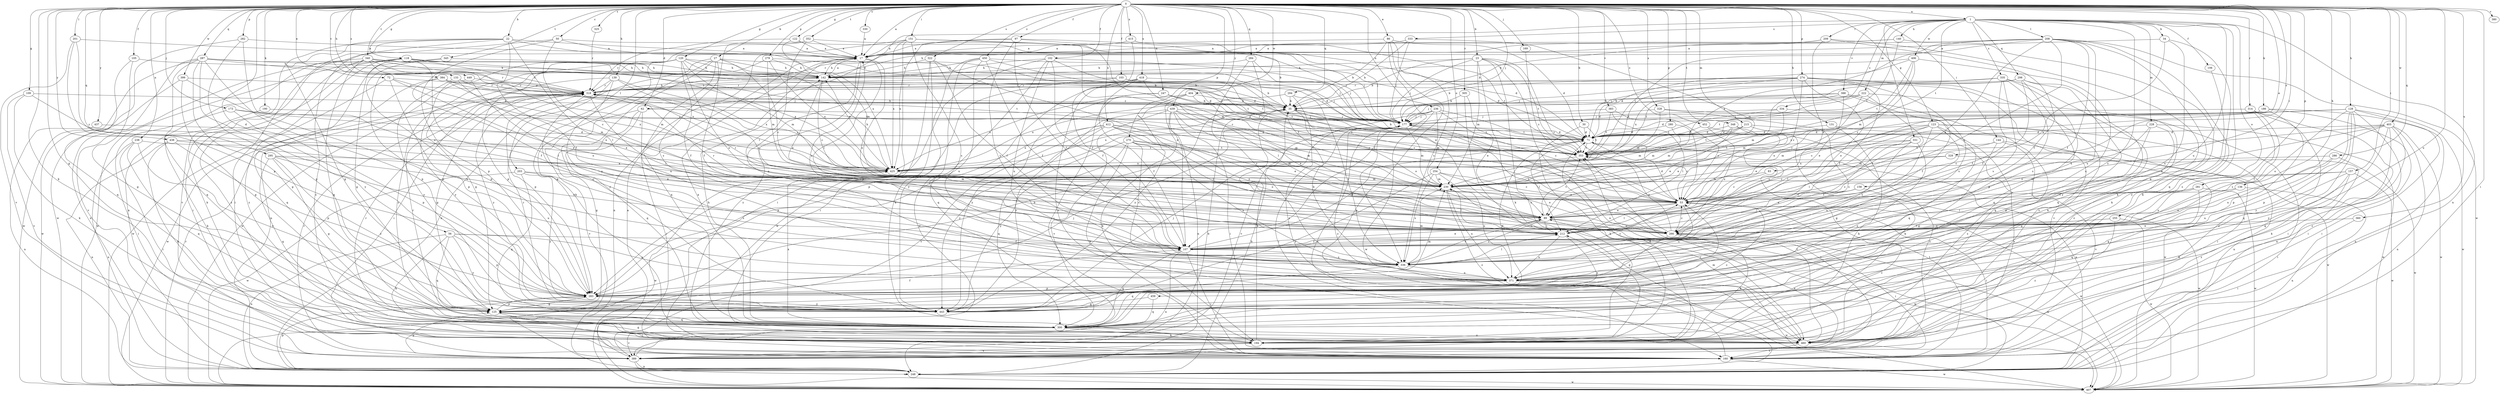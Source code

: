strict digraph  {
0;
1;
17;
22;
23;
27;
30;
34;
35;
50;
53;
56;
62;
71;
72;
83;
86;
89;
97;
102;
103;
105;
106;
107;
109;
118;
120;
122;
123;
125;
128;
131;
133;
136;
139;
140;
142;
144;
151;
157;
158;
160;
169;
173;
177;
186;
190;
194;
201;
203;
208;
209;
212;
215;
222;
228;
230;
236;
238;
247;
248;
254;
255;
266;
270;
274;
279;
280;
281;
282;
283;
284;
286;
287;
294;
295;
298;
300;
305;
314;
318;
322;
325;
328;
329;
330;
331;
333;
334;
335;
336;
340;
345;
348;
352;
353;
360;
371;
380;
383;
384;
388;
389;
399;
403;
404;
406;
407;
412;
415;
418;
425;
437;
438;
439;
443;
449;
450;
452;
459;
460;
0 -> 1  [label=a];
0 -> 17  [label=a];
0 -> 22  [label=b];
0 -> 23  [label=b];
0 -> 27  [label=b];
0 -> 30  [label=b];
0 -> 50  [label=c];
0 -> 56  [label=d];
0 -> 62  [label=d];
0 -> 72  [label=e];
0 -> 83  [label=e];
0 -> 86  [label=e];
0 -> 97  [label=f];
0 -> 102  [label=f];
0 -> 103  [label=f];
0 -> 105  [label=f];
0 -> 109  [label=g];
0 -> 118  [label=g];
0 -> 120  [label=g];
0 -> 122  [label=g];
0 -> 123  [label=g];
0 -> 125  [label=g];
0 -> 128  [label=h];
0 -> 131  [label=h];
0 -> 133  [label=h];
0 -> 136  [label=h];
0 -> 139  [label=h];
0 -> 144  [label=i];
0 -> 151  [label=i];
0 -> 157  [label=i];
0 -> 158  [label=i];
0 -> 160  [label=i];
0 -> 169  [label=j];
0 -> 173  [label=j];
0 -> 177  [label=j];
0 -> 186  [label=k];
0 -> 190  [label=k];
0 -> 194  [label=k];
0 -> 201  [label=l];
0 -> 203  [label=l];
0 -> 215  [label=m];
0 -> 236  [label=n];
0 -> 238  [label=n];
0 -> 247  [label=n];
0 -> 254  [label=o];
0 -> 270  [label=p];
0 -> 274  [label=p];
0 -> 279  [label=p];
0 -> 280  [label=p];
0 -> 281  [label=p];
0 -> 282  [label=p];
0 -> 284  [label=q];
0 -> 286  [label=q];
0 -> 287  [label=q];
0 -> 294  [label=q];
0 -> 295  [label=q];
0 -> 305  [label=r];
0 -> 314  [label=r];
0 -> 322  [label=s];
0 -> 325  [label=s];
0 -> 328  [label=s];
0 -> 329  [label=s];
0 -> 330  [label=s];
0 -> 340  [label=t];
0 -> 345  [label=t];
0 -> 348  [label=t];
0 -> 352  [label=t];
0 -> 360  [label=u];
0 -> 371  [label=u];
0 -> 380  [label=v];
0 -> 383  [label=v];
0 -> 384  [label=v];
0 -> 399  [label=w];
0 -> 403  [label=w];
0 -> 404  [label=w];
0 -> 412  [label=x];
0 -> 415  [label=x];
0 -> 418  [label=x];
0 -> 437  [label=y];
0 -> 438  [label=y];
0 -> 439  [label=y];
0 -> 449  [label=z];
0 -> 450  [label=z];
0 -> 452  [label=z];
1 -> 34  [label=b];
1 -> 62  [label=d];
1 -> 106  [label=f];
1 -> 140  [label=h];
1 -> 208  [label=l];
1 -> 209  [label=l];
1 -> 222  [label=m];
1 -> 228  [label=m];
1 -> 248  [label=n];
1 -> 255  [label=o];
1 -> 298  [label=q];
1 -> 331  [label=s];
1 -> 333  [label=s];
1 -> 334  [label=s];
1 -> 335  [label=s];
1 -> 353  [label=t];
1 -> 371  [label=u];
1 -> 388  [label=v];
1 -> 406  [label=w];
1 -> 459  [label=z];
1 -> 460  [label=z];
17 -> 142  [label=h];
17 -> 212  [label=l];
17 -> 266  [label=o];
17 -> 300  [label=q];
17 -> 371  [label=u];
17 -> 460  [label=z];
22 -> 17  [label=a];
22 -> 107  [label=f];
22 -> 125  [label=g];
22 -> 160  [label=i];
22 -> 212  [label=l];
22 -> 389  [label=v];
22 -> 425  [label=x];
22 -> 460  [label=z];
23 -> 35  [label=b];
23 -> 53  [label=c];
23 -> 142  [label=h];
23 -> 177  [label=j];
23 -> 194  [label=k];
23 -> 230  [label=m];
23 -> 248  [label=n];
23 -> 353  [label=t];
23 -> 460  [label=z];
27 -> 53  [label=c];
27 -> 107  [label=f];
27 -> 142  [label=h];
27 -> 177  [label=j];
27 -> 248  [label=n];
27 -> 283  [label=p];
27 -> 371  [label=u];
27 -> 443  [label=y];
30 -> 71  [label=d];
30 -> 194  [label=k];
30 -> 353  [label=t];
34 -> 17  [label=a];
34 -> 89  [label=e];
34 -> 300  [label=q];
34 -> 371  [label=u];
35 -> 177  [label=j];
35 -> 266  [label=o];
35 -> 318  [label=r];
35 -> 353  [label=t];
50 -> 17  [label=a];
50 -> 53  [label=c];
50 -> 248  [label=n];
50 -> 283  [label=p];
50 -> 353  [label=t];
53 -> 71  [label=d];
53 -> 89  [label=e];
53 -> 160  [label=i];
53 -> 212  [label=l];
53 -> 318  [label=r];
53 -> 371  [label=u];
53 -> 407  [label=w];
56 -> 107  [label=f];
56 -> 194  [label=k];
56 -> 248  [label=n];
56 -> 283  [label=p];
56 -> 300  [label=q];
56 -> 371  [label=u];
56 -> 443  [label=y];
62 -> 125  [label=g];
62 -> 160  [label=i];
62 -> 177  [label=j];
62 -> 300  [label=q];
62 -> 389  [label=v];
71 -> 35  [label=b];
71 -> 53  [label=c];
71 -> 212  [label=l];
71 -> 248  [label=n];
71 -> 318  [label=r];
71 -> 353  [label=t];
72 -> 89  [label=e];
72 -> 230  [label=m];
72 -> 283  [label=p];
72 -> 318  [label=r];
72 -> 407  [label=w];
83 -> 53  [label=c];
83 -> 230  [label=m];
86 -> 17  [label=a];
86 -> 35  [label=b];
86 -> 71  [label=d];
86 -> 107  [label=f];
86 -> 248  [label=n];
86 -> 336  [label=s];
89 -> 212  [label=l];
89 -> 266  [label=o];
89 -> 318  [label=r];
89 -> 336  [label=s];
89 -> 353  [label=t];
89 -> 407  [label=w];
97 -> 17  [label=a];
97 -> 71  [label=d];
97 -> 107  [label=f];
97 -> 177  [label=j];
97 -> 336  [label=s];
97 -> 425  [label=x];
102 -> 107  [label=f];
102 -> 142  [label=h];
102 -> 177  [label=j];
102 -> 283  [label=p];
102 -> 353  [label=t];
102 -> 371  [label=u];
102 -> 407  [label=w];
103 -> 177  [label=j];
103 -> 283  [label=p];
103 -> 318  [label=r];
103 -> 353  [label=t];
105 -> 125  [label=g];
105 -> 142  [label=h];
105 -> 300  [label=q];
106 -> 194  [label=k];
107 -> 17  [label=a];
107 -> 71  [label=d];
107 -> 89  [label=e];
107 -> 160  [label=i];
107 -> 248  [label=n];
107 -> 300  [label=q];
107 -> 336  [label=s];
109 -> 35  [label=b];
109 -> 194  [label=k];
109 -> 389  [label=v];
109 -> 425  [label=x];
118 -> 71  [label=d];
118 -> 107  [label=f];
118 -> 125  [label=g];
118 -> 142  [label=h];
118 -> 160  [label=i];
118 -> 318  [label=r];
118 -> 407  [label=w];
118 -> 425  [label=x];
118 -> 460  [label=z];
120 -> 71  [label=d];
120 -> 107  [label=f];
120 -> 125  [label=g];
120 -> 142  [label=h];
120 -> 230  [label=m];
120 -> 266  [label=o];
120 -> 283  [label=p];
120 -> 407  [label=w];
120 -> 425  [label=x];
120 -> 460  [label=z];
122 -> 17  [label=a];
122 -> 177  [label=j];
122 -> 230  [label=m];
122 -> 318  [label=r];
123 -> 71  [label=d];
123 -> 89  [label=e];
123 -> 125  [label=g];
123 -> 160  [label=i];
123 -> 212  [label=l];
123 -> 230  [label=m];
123 -> 248  [label=n];
123 -> 336  [label=s];
123 -> 389  [label=v];
125 -> 71  [label=d];
125 -> 107  [label=f];
125 -> 160  [label=i];
125 -> 177  [label=j];
125 -> 283  [label=p];
125 -> 300  [label=q];
128 -> 160  [label=i];
128 -> 177  [label=j];
128 -> 266  [label=o];
128 -> 283  [label=p];
128 -> 300  [label=q];
128 -> 407  [label=w];
128 -> 425  [label=x];
128 -> 443  [label=y];
128 -> 460  [label=z];
131 -> 71  [label=d];
131 -> 194  [label=k];
131 -> 407  [label=w];
133 -> 89  [label=e];
133 -> 318  [label=r];
133 -> 353  [label=t];
133 -> 443  [label=y];
136 -> 53  [label=c];
136 -> 248  [label=n];
136 -> 266  [label=o];
139 -> 89  [label=e];
139 -> 160  [label=i];
139 -> 283  [label=p];
139 -> 318  [label=r];
139 -> 336  [label=s];
139 -> 425  [label=x];
140 -> 17  [label=a];
140 -> 318  [label=r];
140 -> 353  [label=t];
140 -> 460  [label=z];
142 -> 17  [label=a];
142 -> 53  [label=c];
142 -> 89  [label=e];
142 -> 177  [label=j];
142 -> 318  [label=r];
144 -> 125  [label=g];
144 -> 230  [label=m];
144 -> 353  [label=t];
144 -> 389  [label=v];
144 -> 407  [label=w];
151 -> 17  [label=a];
151 -> 53  [label=c];
151 -> 160  [label=i];
151 -> 230  [label=m];
151 -> 248  [label=n];
151 -> 336  [label=s];
151 -> 425  [label=x];
157 -> 53  [label=c];
157 -> 125  [label=g];
157 -> 194  [label=k];
157 -> 230  [label=m];
157 -> 407  [label=w];
157 -> 460  [label=z];
158 -> 53  [label=c];
158 -> 89  [label=e];
158 -> 212  [label=l];
158 -> 407  [label=w];
160 -> 177  [label=j];
160 -> 353  [label=t];
160 -> 407  [label=w];
169 -> 53  [label=c];
173 -> 160  [label=i];
173 -> 177  [label=j];
173 -> 283  [label=p];
173 -> 425  [label=x];
177 -> 71  [label=d];
177 -> 160  [label=i];
177 -> 230  [label=m];
177 -> 266  [label=o];
177 -> 336  [label=s];
177 -> 460  [label=z];
186 -> 53  [label=c];
186 -> 71  [label=d];
186 -> 160  [label=i];
186 -> 177  [label=j];
186 -> 248  [label=n];
186 -> 283  [label=p];
190 -> 177  [label=j];
190 -> 194  [label=k];
194 -> 35  [label=b];
194 -> 71  [label=d];
194 -> 125  [label=g];
194 -> 212  [label=l];
194 -> 389  [label=v];
201 -> 17  [label=a];
201 -> 53  [label=c];
201 -> 283  [label=p];
201 -> 389  [label=v];
203 -> 230  [label=m];
203 -> 300  [label=q];
203 -> 336  [label=s];
203 -> 407  [label=w];
203 -> 443  [label=y];
208 -> 17  [label=a];
208 -> 89  [label=e];
208 -> 107  [label=f];
208 -> 125  [label=g];
208 -> 142  [label=h];
208 -> 194  [label=k];
208 -> 266  [label=o];
208 -> 353  [label=t];
208 -> 371  [label=u];
208 -> 407  [label=w];
208 -> 425  [label=x];
209 -> 17  [label=a];
209 -> 35  [label=b];
209 -> 89  [label=e];
209 -> 107  [label=f];
209 -> 194  [label=k];
212 -> 107  [label=f];
212 -> 371  [label=u];
212 -> 443  [label=y];
215 -> 71  [label=d];
215 -> 89  [label=e];
215 -> 230  [label=m];
215 -> 353  [label=t];
215 -> 460  [label=z];
222 -> 35  [label=b];
222 -> 53  [label=c];
222 -> 177  [label=j];
222 -> 212  [label=l];
222 -> 353  [label=t];
222 -> 460  [label=z];
228 -> 71  [label=d];
228 -> 266  [label=o];
228 -> 283  [label=p];
228 -> 300  [label=q];
228 -> 407  [label=w];
230 -> 53  [label=c];
230 -> 212  [label=l];
230 -> 371  [label=u];
230 -> 460  [label=z];
236 -> 53  [label=c];
236 -> 177  [label=j];
236 -> 230  [label=m];
236 -> 353  [label=t];
236 -> 389  [label=v];
236 -> 407  [label=w];
236 -> 425  [label=x];
238 -> 160  [label=i];
238 -> 248  [label=n];
238 -> 300  [label=q];
238 -> 353  [label=t];
238 -> 443  [label=y];
247 -> 35  [label=b];
247 -> 53  [label=c];
247 -> 107  [label=f];
247 -> 443  [label=y];
248 -> 35  [label=b];
248 -> 283  [label=p];
248 -> 407  [label=w];
254 -> 53  [label=c];
254 -> 230  [label=m];
254 -> 266  [label=o];
254 -> 336  [label=s];
254 -> 371  [label=u];
254 -> 443  [label=y];
255 -> 212  [label=l];
255 -> 266  [label=o];
255 -> 407  [label=w];
255 -> 460  [label=z];
266 -> 53  [label=c];
266 -> 160  [label=i];
266 -> 177  [label=j];
266 -> 194  [label=k];
266 -> 283  [label=p];
266 -> 353  [label=t];
266 -> 407  [label=w];
270 -> 194  [label=k];
270 -> 230  [label=m];
270 -> 266  [label=o];
270 -> 300  [label=q];
270 -> 336  [label=s];
270 -> 353  [label=t];
270 -> 371  [label=u];
270 -> 443  [label=y];
274 -> 35  [label=b];
274 -> 53  [label=c];
274 -> 107  [label=f];
274 -> 177  [label=j];
274 -> 266  [label=o];
274 -> 318  [label=r];
274 -> 336  [label=s];
274 -> 353  [label=t];
274 -> 389  [label=v];
274 -> 460  [label=z];
279 -> 35  [label=b];
279 -> 142  [label=h];
279 -> 230  [label=m];
279 -> 283  [label=p];
279 -> 425  [label=x];
280 -> 53  [label=c];
280 -> 71  [label=d];
280 -> 230  [label=m];
281 -> 53  [label=c];
281 -> 212  [label=l];
281 -> 266  [label=o];
281 -> 300  [label=q];
281 -> 407  [label=w];
282 -> 17  [label=a];
282 -> 125  [label=g];
282 -> 266  [label=o];
282 -> 407  [label=w];
283 -> 35  [label=b];
283 -> 125  [label=g];
283 -> 230  [label=m];
283 -> 443  [label=y];
284 -> 53  [label=c];
284 -> 89  [label=e];
284 -> 142  [label=h];
284 -> 336  [label=s];
286 -> 266  [label=o];
286 -> 371  [label=u];
286 -> 407  [label=w];
286 -> 425  [label=x];
287 -> 35  [label=b];
287 -> 125  [label=g];
287 -> 142  [label=h];
287 -> 248  [label=n];
287 -> 283  [label=p];
287 -> 300  [label=q];
287 -> 318  [label=r];
287 -> 407  [label=w];
287 -> 443  [label=y];
294 -> 35  [label=b];
294 -> 336  [label=s];
294 -> 425  [label=x];
294 -> 460  [label=z];
295 -> 125  [label=g];
295 -> 266  [label=o];
295 -> 300  [label=q];
295 -> 371  [label=u];
295 -> 425  [label=x];
295 -> 443  [label=y];
298 -> 107  [label=f];
298 -> 177  [label=j];
298 -> 300  [label=q];
298 -> 318  [label=r];
298 -> 336  [label=s];
298 -> 353  [label=t];
298 -> 443  [label=y];
300 -> 17  [label=a];
300 -> 53  [label=c];
300 -> 142  [label=h];
300 -> 194  [label=k];
300 -> 318  [label=r];
300 -> 389  [label=v];
300 -> 425  [label=x];
300 -> 460  [label=z];
305 -> 35  [label=b];
305 -> 89  [label=e];
305 -> 389  [label=v];
314 -> 107  [label=f];
314 -> 160  [label=i];
314 -> 177  [label=j];
314 -> 336  [label=s];
314 -> 460  [label=z];
318 -> 35  [label=b];
318 -> 125  [label=g];
318 -> 142  [label=h];
318 -> 212  [label=l];
318 -> 336  [label=s];
318 -> 407  [label=w];
318 -> 443  [label=y];
322 -> 89  [label=e];
322 -> 107  [label=f];
322 -> 142  [label=h];
322 -> 160  [label=i];
322 -> 407  [label=w];
325 -> 318  [label=r];
328 -> 177  [label=j];
328 -> 230  [label=m];
328 -> 300  [label=q];
328 -> 336  [label=s];
329 -> 53  [label=c];
329 -> 160  [label=i];
329 -> 425  [label=x];
330 -> 17  [label=a];
331 -> 107  [label=f];
331 -> 212  [label=l];
331 -> 353  [label=t];
331 -> 371  [label=u];
331 -> 425  [label=x];
331 -> 443  [label=y];
333 -> 17  [label=a];
333 -> 35  [label=b];
333 -> 177  [label=j];
333 -> 230  [label=m];
334 -> 177  [label=j];
334 -> 230  [label=m];
334 -> 248  [label=n];
334 -> 353  [label=t];
335 -> 107  [label=f];
335 -> 194  [label=k];
335 -> 283  [label=p];
335 -> 300  [label=q];
335 -> 318  [label=r];
335 -> 336  [label=s];
335 -> 425  [label=x];
336 -> 35  [label=b];
336 -> 53  [label=c];
336 -> 89  [label=e];
336 -> 212  [label=l];
336 -> 230  [label=m];
336 -> 300  [label=q];
336 -> 371  [label=u];
340 -> 71  [label=d];
340 -> 142  [label=h];
340 -> 194  [label=k];
340 -> 230  [label=m];
340 -> 300  [label=q];
340 -> 353  [label=t];
340 -> 389  [label=v];
340 -> 425  [label=x];
340 -> 460  [label=z];
345 -> 142  [label=h];
345 -> 248  [label=n];
345 -> 283  [label=p];
348 -> 71  [label=d];
348 -> 89  [label=e];
348 -> 194  [label=k];
348 -> 230  [label=m];
348 -> 266  [label=o];
352 -> 17  [label=a];
352 -> 177  [label=j];
352 -> 194  [label=k];
352 -> 212  [label=l];
352 -> 336  [label=s];
353 -> 425  [label=x];
360 -> 160  [label=i];
360 -> 266  [label=o];
371 -> 283  [label=p];
371 -> 407  [label=w];
383 -> 53  [label=c];
383 -> 177  [label=j];
383 -> 212  [label=l];
383 -> 353  [label=t];
384 -> 177  [label=j];
384 -> 212  [label=l];
384 -> 300  [label=q];
384 -> 318  [label=r];
384 -> 425  [label=x];
388 -> 35  [label=b];
388 -> 71  [label=d];
388 -> 89  [label=e];
388 -> 107  [label=f];
388 -> 230  [label=m];
388 -> 300  [label=q];
389 -> 17  [label=a];
389 -> 35  [label=b];
389 -> 89  [label=e];
389 -> 125  [label=g];
389 -> 248  [label=n];
389 -> 318  [label=r];
389 -> 353  [label=t];
389 -> 407  [label=w];
399 -> 125  [label=g];
399 -> 318  [label=r];
399 -> 371  [label=u];
399 -> 407  [label=w];
403 -> 53  [label=c];
403 -> 71  [label=d];
403 -> 89  [label=e];
403 -> 194  [label=k];
403 -> 248  [label=n];
403 -> 300  [label=q];
403 -> 371  [label=u];
403 -> 407  [label=w];
403 -> 443  [label=y];
404 -> 35  [label=b];
404 -> 53  [label=c];
404 -> 248  [label=n];
404 -> 425  [label=x];
404 -> 443  [label=y];
406 -> 53  [label=c];
406 -> 71  [label=d];
406 -> 142  [label=h];
406 -> 230  [label=m];
406 -> 353  [label=t];
406 -> 371  [label=u];
407 -> 318  [label=r];
412 -> 71  [label=d];
412 -> 89  [label=e];
412 -> 212  [label=l];
412 -> 230  [label=m];
412 -> 266  [label=o];
412 -> 283  [label=p];
412 -> 389  [label=v];
412 -> 425  [label=x];
412 -> 443  [label=y];
415 -> 17  [label=a];
415 -> 35  [label=b];
415 -> 107  [label=f];
415 -> 353  [label=t];
418 -> 35  [label=b];
418 -> 160  [label=i];
418 -> 212  [label=l];
418 -> 300  [label=q];
418 -> 318  [label=r];
418 -> 460  [label=z];
425 -> 142  [label=h];
425 -> 177  [label=j];
425 -> 230  [label=m];
425 -> 318  [label=r];
425 -> 407  [label=w];
437 -> 71  [label=d];
437 -> 248  [label=n];
438 -> 89  [label=e];
438 -> 194  [label=k];
438 -> 248  [label=n];
438 -> 283  [label=p];
438 -> 353  [label=t];
439 -> 89  [label=e];
439 -> 107  [label=f];
439 -> 160  [label=i];
439 -> 177  [label=j];
439 -> 194  [label=k];
439 -> 230  [label=m];
439 -> 353  [label=t];
439 -> 389  [label=v];
439 -> 443  [label=y];
443 -> 53  [label=c];
443 -> 177  [label=j];
443 -> 318  [label=r];
449 -> 266  [label=o];
449 -> 318  [label=r];
449 -> 443  [label=y];
450 -> 71  [label=d];
450 -> 107  [label=f];
450 -> 142  [label=h];
450 -> 194  [label=k];
450 -> 353  [label=t];
450 -> 371  [label=u];
450 -> 443  [label=y];
452 -> 71  [label=d];
452 -> 266  [label=o];
452 -> 389  [label=v];
459 -> 125  [label=g];
459 -> 300  [label=q];
460 -> 53  [label=c];
460 -> 160  [label=i];
460 -> 230  [label=m];
460 -> 318  [label=r];
460 -> 353  [label=t];
}
